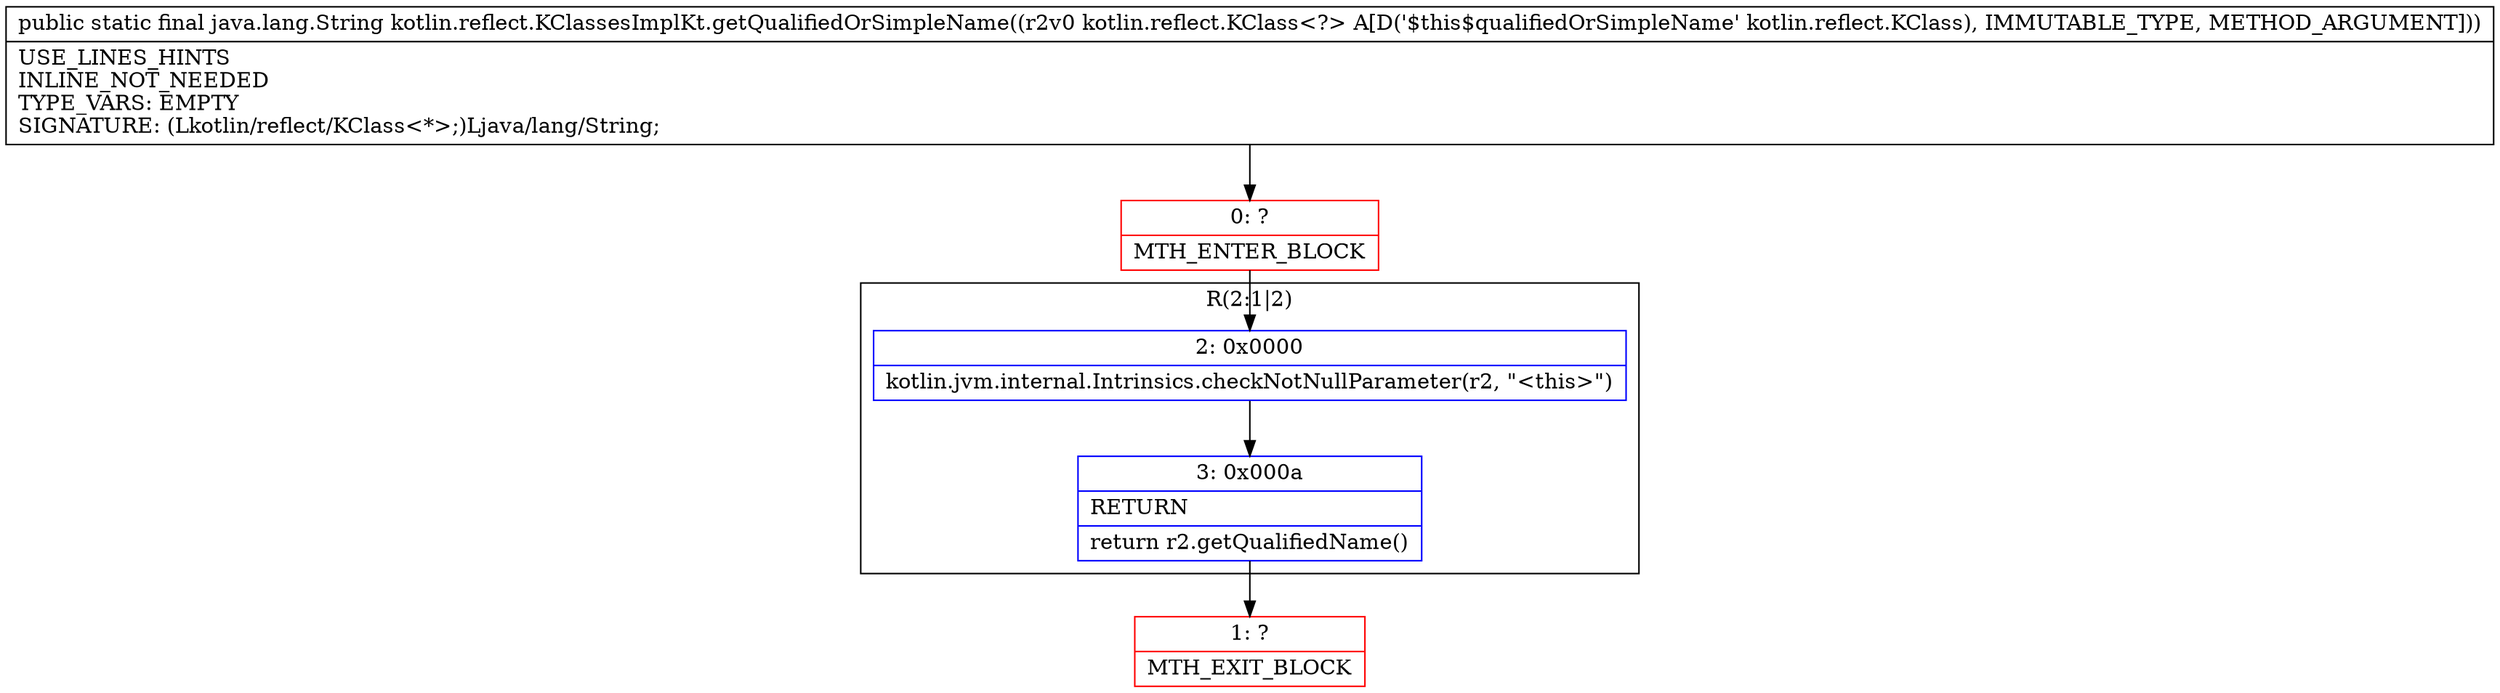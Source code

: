 digraph "CFG forkotlin.reflect.KClassesImplKt.getQualifiedOrSimpleName(Lkotlin\/reflect\/KClass;)Ljava\/lang\/String;" {
subgraph cluster_Region_1896449190 {
label = "R(2:1|2)";
node [shape=record,color=blue];
Node_2 [shape=record,label="{2\:\ 0x0000|kotlin.jvm.internal.Intrinsics.checkNotNullParameter(r2, \"\<this\>\")\l}"];
Node_3 [shape=record,label="{3\:\ 0x000a|RETURN\l|return r2.getQualifiedName()\l}"];
}
Node_0 [shape=record,color=red,label="{0\:\ ?|MTH_ENTER_BLOCK\l}"];
Node_1 [shape=record,color=red,label="{1\:\ ?|MTH_EXIT_BLOCK\l}"];
MethodNode[shape=record,label="{public static final java.lang.String kotlin.reflect.KClassesImplKt.getQualifiedOrSimpleName((r2v0 kotlin.reflect.KClass\<?\> A[D('$this$qualifiedOrSimpleName' kotlin.reflect.KClass), IMMUTABLE_TYPE, METHOD_ARGUMENT]))  | USE_LINES_HINTS\lINLINE_NOT_NEEDED\lTYPE_VARS: EMPTY\lSIGNATURE: (Lkotlin\/reflect\/KClass\<*\>;)Ljava\/lang\/String;\l}"];
MethodNode -> Node_0;Node_2 -> Node_3;
Node_3 -> Node_1;
Node_0 -> Node_2;
}

